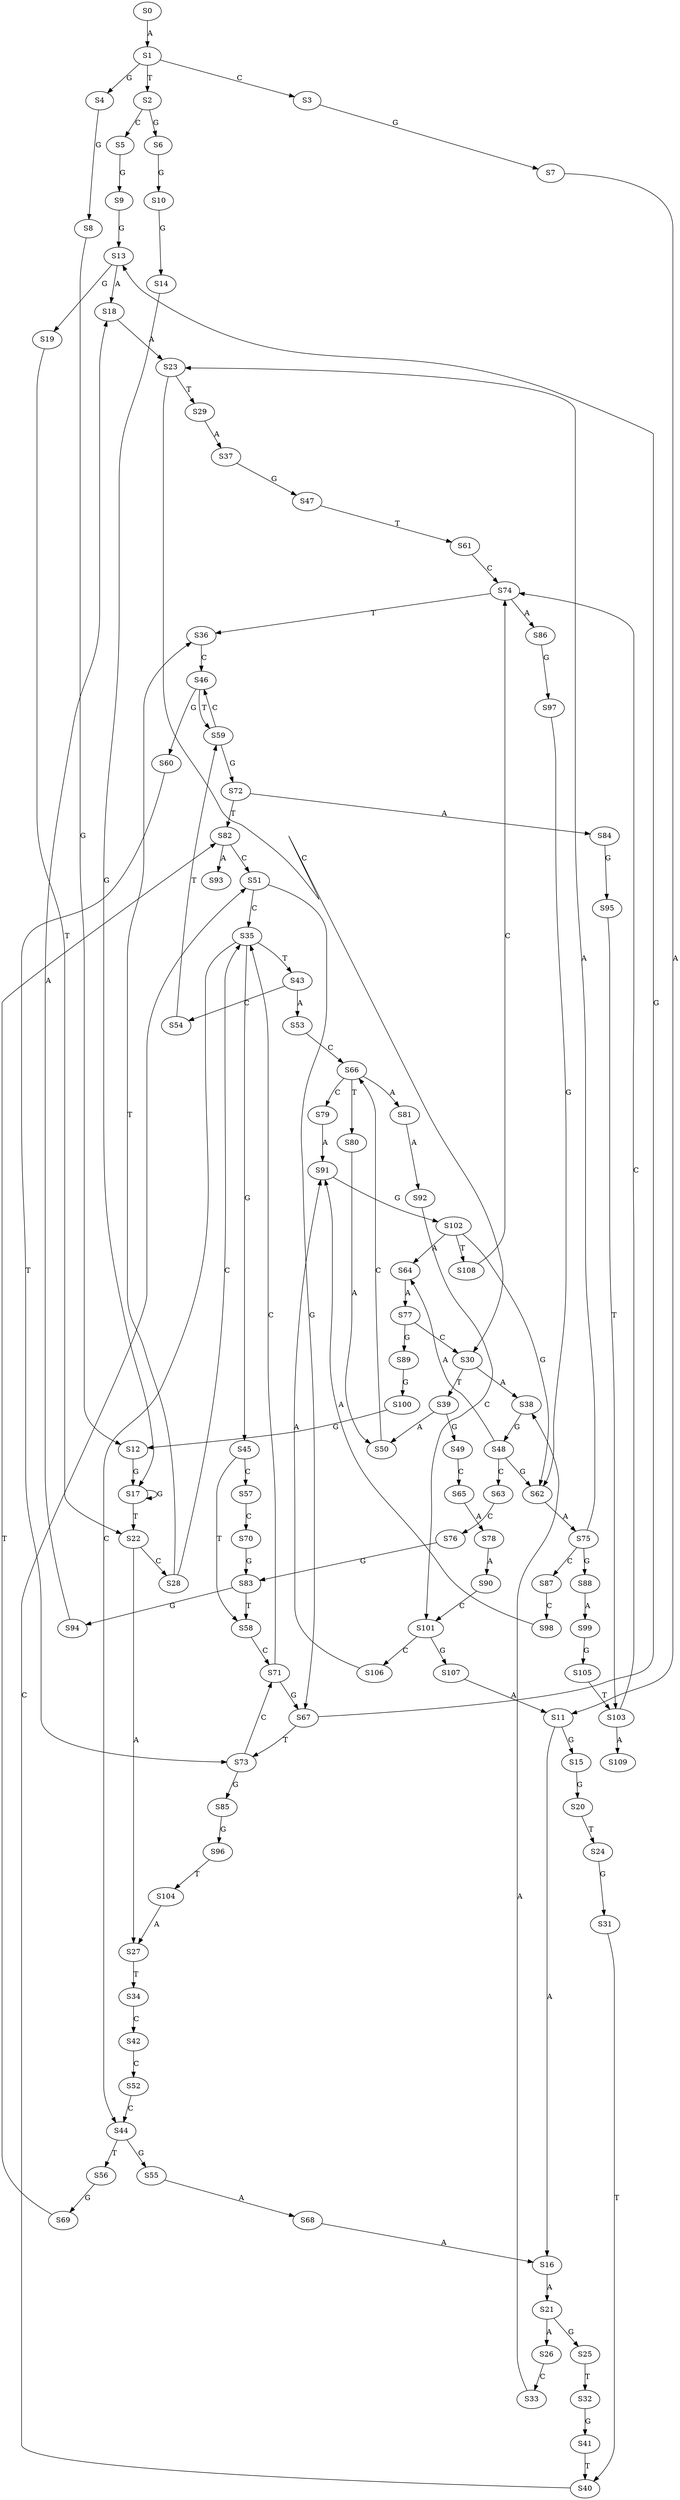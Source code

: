 strict digraph  {
	S0 -> S1 [ label = A ];
	S1 -> S2 [ label = T ];
	S1 -> S3 [ label = C ];
	S1 -> S4 [ label = G ];
	S2 -> S5 [ label = C ];
	S2 -> S6 [ label = G ];
	S3 -> S7 [ label = G ];
	S4 -> S8 [ label = G ];
	S5 -> S9 [ label = G ];
	S6 -> S10 [ label = G ];
	S7 -> S11 [ label = A ];
	S8 -> S12 [ label = G ];
	S9 -> S13 [ label = G ];
	S10 -> S14 [ label = G ];
	S11 -> S15 [ label = G ];
	S11 -> S16 [ label = A ];
	S12 -> S17 [ label = G ];
	S13 -> S18 [ label = A ];
	S13 -> S19 [ label = G ];
	S14 -> S17 [ label = G ];
	S15 -> S20 [ label = G ];
	S16 -> S21 [ label = A ];
	S17 -> S22 [ label = T ];
	S17 -> S17 [ label = G ];
	S18 -> S23 [ label = A ];
	S19 -> S22 [ label = T ];
	S20 -> S24 [ label = T ];
	S21 -> S25 [ label = G ];
	S21 -> S26 [ label = A ];
	S22 -> S27 [ label = A ];
	S22 -> S28 [ label = C ];
	S23 -> S29 [ label = T ];
	S23 -> S30 [ label = C ];
	S24 -> S31 [ label = G ];
	S25 -> S32 [ label = T ];
	S26 -> S33 [ label = C ];
	S27 -> S34 [ label = T ];
	S28 -> S35 [ label = C ];
	S28 -> S36 [ label = T ];
	S29 -> S37 [ label = A ];
	S30 -> S38 [ label = A ];
	S30 -> S39 [ label = T ];
	S31 -> S40 [ label = T ];
	S32 -> S41 [ label = G ];
	S33 -> S38 [ label = A ];
	S34 -> S42 [ label = C ];
	S35 -> S43 [ label = T ];
	S35 -> S44 [ label = C ];
	S35 -> S45 [ label = G ];
	S36 -> S46 [ label = C ];
	S37 -> S47 [ label = G ];
	S38 -> S48 [ label = G ];
	S39 -> S49 [ label = G ];
	S39 -> S50 [ label = A ];
	S40 -> S51 [ label = C ];
	S41 -> S40 [ label = T ];
	S42 -> S52 [ label = C ];
	S43 -> S53 [ label = A ];
	S43 -> S54 [ label = C ];
	S44 -> S55 [ label = G ];
	S44 -> S56 [ label = T ];
	S45 -> S57 [ label = C ];
	S45 -> S58 [ label = T ];
	S46 -> S59 [ label = T ];
	S46 -> S60 [ label = G ];
	S47 -> S61 [ label = T ];
	S48 -> S62 [ label = G ];
	S48 -> S63 [ label = C ];
	S48 -> S64 [ label = A ];
	S49 -> S65 [ label = C ];
	S50 -> S66 [ label = C ];
	S51 -> S67 [ label = G ];
	S51 -> S35 [ label = C ];
	S52 -> S44 [ label = C ];
	S53 -> S66 [ label = C ];
	S54 -> S59 [ label = T ];
	S55 -> S68 [ label = A ];
	S56 -> S69 [ label = G ];
	S57 -> S70 [ label = C ];
	S58 -> S71 [ label = C ];
	S59 -> S72 [ label = G ];
	S59 -> S46 [ label = C ];
	S60 -> S73 [ label = T ];
	S61 -> S74 [ label = C ];
	S62 -> S75 [ label = A ];
	S63 -> S76 [ label = C ];
	S64 -> S77 [ label = A ];
	S65 -> S78 [ label = A ];
	S66 -> S79 [ label = C ];
	S66 -> S80 [ label = T ];
	S66 -> S81 [ label = A ];
	S67 -> S13 [ label = G ];
	S67 -> S73 [ label = T ];
	S68 -> S16 [ label = A ];
	S69 -> S82 [ label = T ];
	S70 -> S83 [ label = G ];
	S71 -> S67 [ label = G ];
	S71 -> S35 [ label = C ];
	S72 -> S84 [ label = A ];
	S72 -> S82 [ label = T ];
	S73 -> S71 [ label = C ];
	S73 -> S85 [ label = G ];
	S74 -> S36 [ label = T ];
	S74 -> S86 [ label = A ];
	S75 -> S23 [ label = A ];
	S75 -> S87 [ label = C ];
	S75 -> S88 [ label = G ];
	S76 -> S83 [ label = G ];
	S77 -> S30 [ label = C ];
	S77 -> S89 [ label = G ];
	S78 -> S90 [ label = A ];
	S79 -> S91 [ label = A ];
	S80 -> S50 [ label = A ];
	S81 -> S92 [ label = A ];
	S82 -> S93 [ label = A ];
	S82 -> S51 [ label = C ];
	S83 -> S58 [ label = T ];
	S83 -> S94 [ label = G ];
	S84 -> S95 [ label = G ];
	S85 -> S96 [ label = G ];
	S86 -> S97 [ label = G ];
	S87 -> S98 [ label = C ];
	S88 -> S99 [ label = A ];
	S89 -> S100 [ label = G ];
	S90 -> S101 [ label = C ];
	S91 -> S102 [ label = G ];
	S92 -> S101 [ label = C ];
	S94 -> S18 [ label = A ];
	S95 -> S103 [ label = T ];
	S96 -> S104 [ label = T ];
	S97 -> S62 [ label = G ];
	S98 -> S91 [ label = A ];
	S99 -> S105 [ label = G ];
	S100 -> S12 [ label = G ];
	S101 -> S106 [ label = C ];
	S101 -> S107 [ label = G ];
	S102 -> S108 [ label = T ];
	S102 -> S62 [ label = G ];
	S102 -> S64 [ label = A ];
	S103 -> S109 [ label = A ];
	S103 -> S74 [ label = C ];
	S104 -> S27 [ label = A ];
	S105 -> S103 [ label = T ];
	S106 -> S91 [ label = A ];
	S107 -> S11 [ label = A ];
	S108 -> S74 [ label = C ];
}
